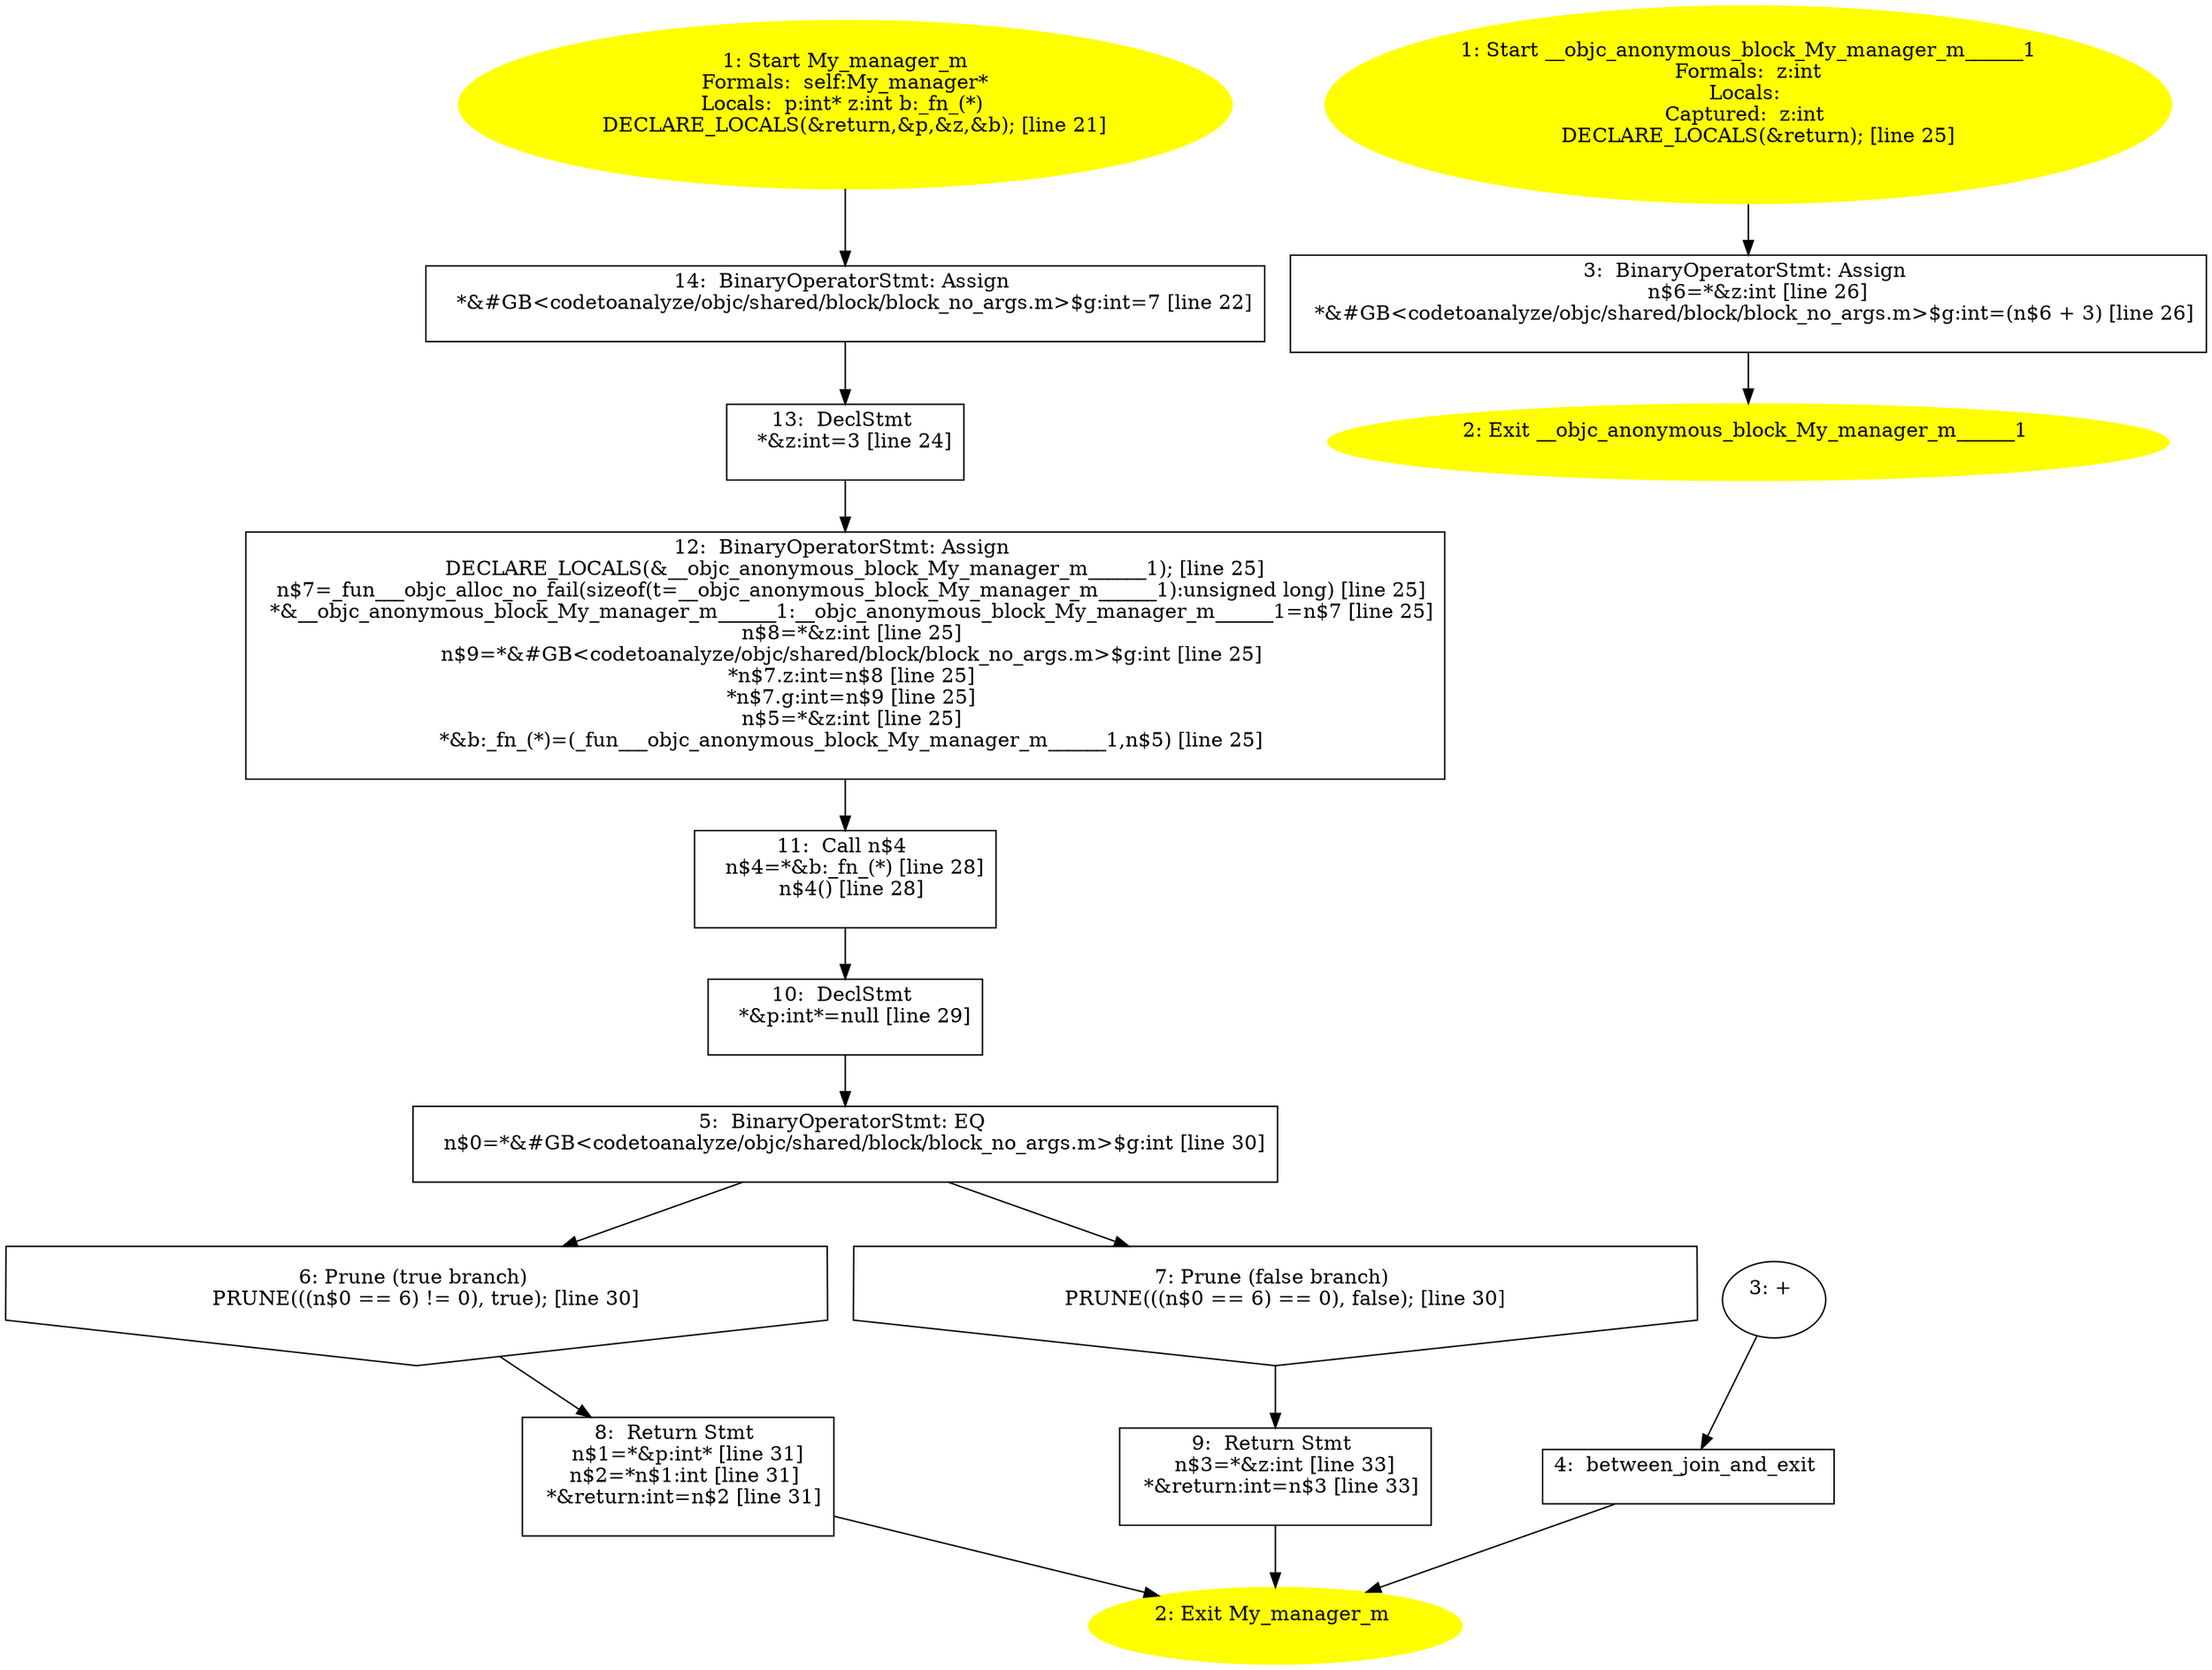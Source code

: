 /* @generated */
digraph iCFG {
"m#My_manager#instance.e773f849d062cb9801497b62f5c98f5e_1" [label="1: Start My_manager_m\nFormals:  self:My_manager*\nLocals:  p:int* z:int b:_fn_(*) \n   DECLARE_LOCALS(&return,&p,&z,&b); [line 21]\n " color=yellow style=filled]
	

	 "m#My_manager#instance.e773f849d062cb9801497b62f5c98f5e_1" -> "m#My_manager#instance.e773f849d062cb9801497b62f5c98f5e_14" ;
"m#My_manager#instance.e773f849d062cb9801497b62f5c98f5e_2" [label="2: Exit My_manager_m \n  " color=yellow style=filled]
	

"m#My_manager#instance.e773f849d062cb9801497b62f5c98f5e_3" [label="3: + \n  " ]
	

	 "m#My_manager#instance.e773f849d062cb9801497b62f5c98f5e_3" -> "m#My_manager#instance.e773f849d062cb9801497b62f5c98f5e_4" ;
"m#My_manager#instance.e773f849d062cb9801497b62f5c98f5e_4" [label="4:  between_join_and_exit \n  " shape="box"]
	

	 "m#My_manager#instance.e773f849d062cb9801497b62f5c98f5e_4" -> "m#My_manager#instance.e773f849d062cb9801497b62f5c98f5e_2" ;
"m#My_manager#instance.e773f849d062cb9801497b62f5c98f5e_5" [label="5:  BinaryOperatorStmt: EQ \n   n$0=*&#GB<codetoanalyze/objc/shared/block/block_no_args.m>$g:int [line 30]\n " shape="box"]
	

	 "m#My_manager#instance.e773f849d062cb9801497b62f5c98f5e_5" -> "m#My_manager#instance.e773f849d062cb9801497b62f5c98f5e_6" ;
	 "m#My_manager#instance.e773f849d062cb9801497b62f5c98f5e_5" -> "m#My_manager#instance.e773f849d062cb9801497b62f5c98f5e_7" ;
"m#My_manager#instance.e773f849d062cb9801497b62f5c98f5e_6" [label="6: Prune (true branch) \n   PRUNE(((n$0 == 6) != 0), true); [line 30]\n " shape="invhouse"]
	

	 "m#My_manager#instance.e773f849d062cb9801497b62f5c98f5e_6" -> "m#My_manager#instance.e773f849d062cb9801497b62f5c98f5e_8" ;
"m#My_manager#instance.e773f849d062cb9801497b62f5c98f5e_7" [label="7: Prune (false branch) \n   PRUNE(((n$0 == 6) == 0), false); [line 30]\n " shape="invhouse"]
	

	 "m#My_manager#instance.e773f849d062cb9801497b62f5c98f5e_7" -> "m#My_manager#instance.e773f849d062cb9801497b62f5c98f5e_9" ;
"m#My_manager#instance.e773f849d062cb9801497b62f5c98f5e_8" [label="8:  Return Stmt \n   n$1=*&p:int* [line 31]\n  n$2=*n$1:int [line 31]\n  *&return:int=n$2 [line 31]\n " shape="box"]
	

	 "m#My_manager#instance.e773f849d062cb9801497b62f5c98f5e_8" -> "m#My_manager#instance.e773f849d062cb9801497b62f5c98f5e_2" ;
"m#My_manager#instance.e773f849d062cb9801497b62f5c98f5e_9" [label="9:  Return Stmt \n   n$3=*&z:int [line 33]\n  *&return:int=n$3 [line 33]\n " shape="box"]
	

	 "m#My_manager#instance.e773f849d062cb9801497b62f5c98f5e_9" -> "m#My_manager#instance.e773f849d062cb9801497b62f5c98f5e_2" ;
"m#My_manager#instance.e773f849d062cb9801497b62f5c98f5e_10" [label="10:  DeclStmt \n   *&p:int*=null [line 29]\n " shape="box"]
	

	 "m#My_manager#instance.e773f849d062cb9801497b62f5c98f5e_10" -> "m#My_manager#instance.e773f849d062cb9801497b62f5c98f5e_5" ;
"m#My_manager#instance.e773f849d062cb9801497b62f5c98f5e_11" [label="11:  Call n$4 \n   n$4=*&b:_fn_(*) [line 28]\n  n$4() [line 28]\n " shape="box"]
	

	 "m#My_manager#instance.e773f849d062cb9801497b62f5c98f5e_11" -> "m#My_manager#instance.e773f849d062cb9801497b62f5c98f5e_10" ;
"m#My_manager#instance.e773f849d062cb9801497b62f5c98f5e_12" [label="12:  BinaryOperatorStmt: Assign \n   DECLARE_LOCALS(&__objc_anonymous_block_My_manager_m______1); [line 25]\n  n$7=_fun___objc_alloc_no_fail(sizeof(t=__objc_anonymous_block_My_manager_m______1):unsigned long) [line 25]\n  *&__objc_anonymous_block_My_manager_m______1:__objc_anonymous_block_My_manager_m______1=n$7 [line 25]\n  n$8=*&z:int [line 25]\n  n$9=*&#GB<codetoanalyze/objc/shared/block/block_no_args.m>$g:int [line 25]\n  *n$7.z:int=n$8 [line 25]\n  *n$7.g:int=n$9 [line 25]\n  n$5=*&z:int [line 25]\n  *&b:_fn_(*)=(_fun___objc_anonymous_block_My_manager_m______1,n$5) [line 25]\n " shape="box"]
	

	 "m#My_manager#instance.e773f849d062cb9801497b62f5c98f5e_12" -> "m#My_manager#instance.e773f849d062cb9801497b62f5c98f5e_11" ;
"m#My_manager#instance.e773f849d062cb9801497b62f5c98f5e_13" [label="13:  DeclStmt \n   *&z:int=3 [line 24]\n " shape="box"]
	

	 "m#My_manager#instance.e773f849d062cb9801497b62f5c98f5e_13" -> "m#My_manager#instance.e773f849d062cb9801497b62f5c98f5e_12" ;
"m#My_manager#instance.e773f849d062cb9801497b62f5c98f5e_14" [label="14:  BinaryOperatorStmt: Assign \n   *&#GB<codetoanalyze/objc/shared/block/block_no_args.m>$g:int=7 [line 22]\n " shape="box"]
	

	 "m#My_manager#instance.e773f849d062cb9801497b62f5c98f5e_14" -> "m#My_manager#instance.e773f849d062cb9801497b62f5c98f5e_13" ;
"__objc_anonymous_block_My_manager_m______1.3cc413211d47d071e2197fcf824430cb_1" [label="1: Start __objc_anonymous_block_My_manager_m______1\nFormals:  z:int\nLocals: \nCaptured:  z:int \n   DECLARE_LOCALS(&return); [line 25]\n " color=yellow style=filled]
	

	 "__objc_anonymous_block_My_manager_m______1.3cc413211d47d071e2197fcf824430cb_1" -> "__objc_anonymous_block_My_manager_m______1.3cc413211d47d071e2197fcf824430cb_3" ;
"__objc_anonymous_block_My_manager_m______1.3cc413211d47d071e2197fcf824430cb_2" [label="2: Exit __objc_anonymous_block_My_manager_m______1 \n  " color=yellow style=filled]
	

"__objc_anonymous_block_My_manager_m______1.3cc413211d47d071e2197fcf824430cb_3" [label="3:  BinaryOperatorStmt: Assign \n   n$6=*&z:int [line 26]\n  *&#GB<codetoanalyze/objc/shared/block/block_no_args.m>$g:int=(n$6 + 3) [line 26]\n " shape="box"]
	

	 "__objc_anonymous_block_My_manager_m______1.3cc413211d47d071e2197fcf824430cb_3" -> "__objc_anonymous_block_My_manager_m______1.3cc413211d47d071e2197fcf824430cb_2" ;
}
